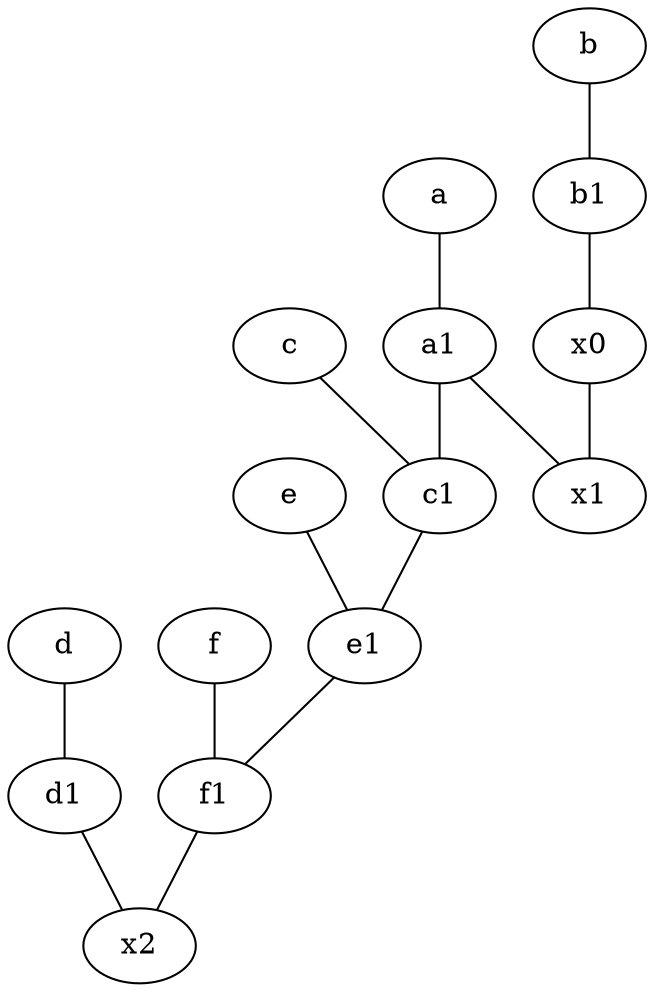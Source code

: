 graph {
	node [labelfontsize=50]
	b1 [labelfontsize=50 pos="9,4!"]
	x2 [labelfontsize=50]
	x1 [labelfontsize=50]
	a1 [labelfontsize=50 pos="8,3!"]
	d1 [labelfontsize=50 pos="3,5!"]
	c [labelfontsize=50 pos="4.5,2!"]
	f1 [labelfontsize=50 pos="3,8!"]
	x0 [labelfontsize=50]
	c1 [labelfontsize=50 pos="4.5,3!"]
	e1 [labelfontsize=50 pos="7,7!"]
	a1 -- x1
	b -- b1
	c1 -- e1
	b1 -- x0
	x0 -- x1
	d -- d1
	f -- f1
	e -- e1
	c -- c1
	a -- a1
	f1 -- x2
	e1 -- f1
	a1 -- c1
	d1 -- x2
}
